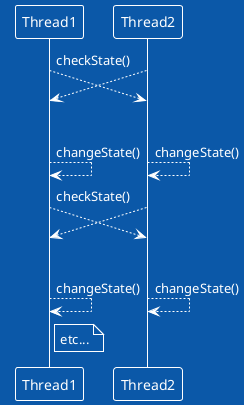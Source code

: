 @startuml
!pragma teoz true
!theme amiga
Participant Thread1
Participant Thread2
Thread1 -->(30) Thread2 : checkState()
& Thread2 -->(30) Thread1
Thread1 --> Thread1 : changeState()
& Thread2 --> Thread2 : changeState()
Thread1 -->(30) Thread2 : checkState()
& Thread2 -->(30) Thread1
Thread1 --> Thread1 : changeState()
& Thread2 --> Thread2 : changeState()
note right Thread1: etc...
@enduml
